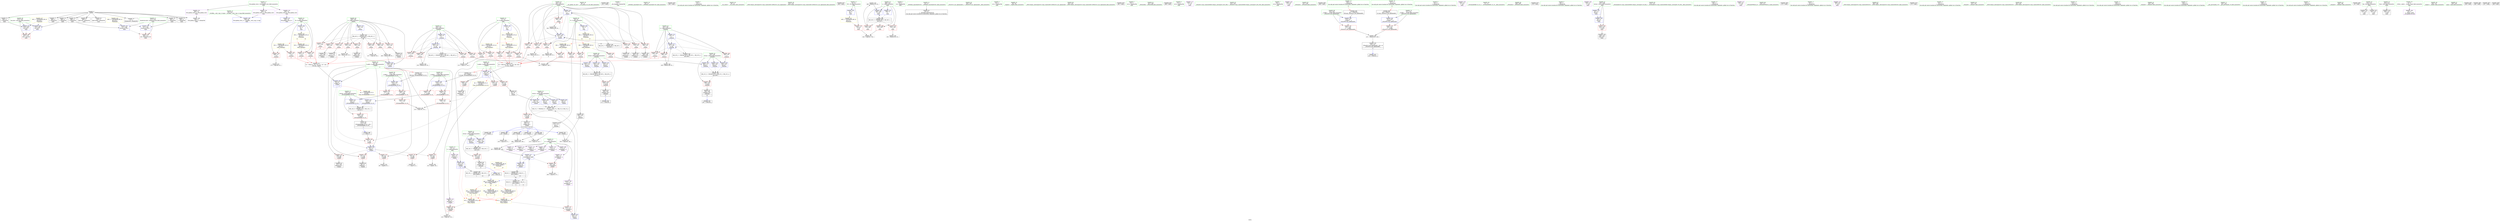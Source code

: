 digraph "SVFG" {
	label="SVFG";

	Node0x564db37927b0 [shape=record,color=grey,label="{NodeID: 0\nNullPtr}"];
	Node0x564db37927b0 -> Node0x564db37b8e50[style=solid];
	Node0x564db37927b0 -> Node0x564db37b8f50[style=solid];
	Node0x564db37927b0 -> Node0x564db37b9020[style=solid];
	Node0x564db37927b0 -> Node0x564db37b90f0[style=solid];
	Node0x564db37927b0 -> Node0x564db37b91c0[style=solid];
	Node0x564db37927b0 -> Node0x564db37b9290[style=solid];
	Node0x564db37927b0 -> Node0x564db37b9360[style=solid];
	Node0x564db37927b0 -> Node0x564db37b9430[style=solid];
	Node0x564db37927b0 -> Node0x564db37b9500[style=solid];
	Node0x564db37927b0 -> Node0x564db37ba830[style=solid];
	Node0x564db37cbc30 [shape=record,color=grey,label="{NodeID: 360\n132 = cmp(129, 131, )\n}"];
	Node0x564db37ba330 [shape=record,color=blue,label="{NodeID: 194\n15\<--9\nB\<--\nGlob }"];
	Node0x564db37ba330 -> Node0x564db37e4000[style=dashed];
	Node0x564db37b7340 [shape=record,color=purple,label="{NodeID: 111\n278\<--11\narrayidx12\<--a\n_Z4initv\n}"];
	Node0x564db37b5520 [shape=record,color=green,label="{NodeID: 28\n36\<--37\n__cxx_global_var_init\<--__cxx_global_var_init_field_insensitive\n}"];
	Node0x564db37bbb10 [shape=record,color=blue,label="{NodeID: 222\n203\<--229\ni\<--inc\n_Z4minbv\n}"];
	Node0x564db37bbb10 -> Node0x564db37bea20[style=dashed];
	Node0x564db37bbb10 -> Node0x564db37beaf0[style=dashed];
	Node0x564db37bbb10 -> Node0x564db37bebc0[style=dashed];
	Node0x564db37bbb10 -> Node0x564db37bec90[style=dashed];
	Node0x564db37bbb10 -> Node0x564db37bbb10[style=dashed];
	Node0x564db37bbb10 -> Node0x564db37dc140[style=dashed];
	Node0x564db37bd500 [shape=record,color=red,label="{NodeID: 139\n220\<--19\n\<--F\n_Z4minbv\n}"];
	Node0x564db37bd500 -> Node0x564db37b9e20[style=solid];
	Node0x564db37b7e10 [shape=record,color=green,label="{NodeID: 56\n315\<--316\nexn.slot\<--exn.slot_field_insensitive\nmain\n}"];
	Node0x564db37b7e10 -> Node0x564db37bfda0[style=solid];
	Node0x564db37b7e10 -> Node0x564db37c43b0[style=solid];
	Node0x564db37b7e10 -> Node0x564db37c4550[style=solid];
	Node0x564db37ff8c0 [shape=record,color=black,label="{NodeID: 499\n351 = PHI()\n}"];
	Node0x564db37bebc0 [shape=record,color=red,label="{NodeID: 167\n224\<--203\n\<--i\n_Z4minbv\n}"];
	Node0x564db37bebc0 -> Node0x564db37bba40[style=solid];
	Node0x564db37b97a0 [shape=record,color=black,label="{NodeID: 84\n98\<--97\nidxprom\<--\n_Z3getii\n}"];
	Node0x564db37b16a0 [shape=record,color=green,label="{NodeID: 1\n7\<--1\n__dso_handle\<--dummyObj\nGlob }"];
	Node0x564db379fbc0 [shape=record,color=black,label="{NodeID: 361\nMR_14V_3 = PHI(MR_14V_4, MR_14V_2, )\npts\{121 \}\n}"];
	Node0x564db379fbc0 -> Node0x564db37bdf90[style=dashed];
	Node0x564db37ba430 [shape=record,color=blue,label="{NodeID: 195\n17\<--9\nD\<--\nGlob }"];
	Node0x564db37ba430 -> Node0x564db37e40e0[style=dashed];
	Node0x564db37b7410 [shape=record,color=purple,label="{NodeID: 112\n281\<--11\narrayidx14\<--a\n_Z4initv\n}"];
	Node0x564db37b7410 -> Node0x564db37bf990[style=solid];
	Node0x564db37b5620 [shape=record,color=green,label="{NodeID: 29\n40\<--41\n_ZNSt8ios_base4InitC1Ev\<--_ZNSt8ios_base4InitC1Ev_field_insensitive\n}"];
	Node0x564db37c1630 [shape=record,color=yellow,style=double,label="{NodeID: 389\n26V_1 = ENCHI(MR_26V_0)\npts\{120000 140000 \}\nFun[_Z4mindv]|{<s0>6|<s1>6}}"];
	Node0x564db37c1630:s0 -> Node0x564db37c1c00[style=dashed,color=red];
	Node0x564db37c1630:s1 -> Node0x564db37c1ce0[style=dashed,color=red];
	Node0x564db37bbbe0 [shape=record,color=blue,label="{NodeID: 223\n201\<--194\nretval\<--\n_Z4minbv\n}"];
	Node0x564db37bbbe0 -> Node0x564db37dbc40[style=dashed];
	Node0x564db37bd5d0 [shape=record,color=red,label="{NodeID: 140\n115\<--63\n\<--retval\n_Z3getii\n}"];
	Node0x564db37bd5d0 -> Node0x564db37b9a10[style=solid];
	Node0x564db37b7ee0 [shape=record,color=green,label="{NodeID: 57\n317\<--318\nehselector.slot\<--ehselector.slot_field_insensitive\nmain\n}"];
	Node0x564db37b7ee0 -> Node0x564db37bfe70[style=solid];
	Node0x564db37b7ee0 -> Node0x564db37c4480[style=solid];
	Node0x564db37b7ee0 -> Node0x564db37c4620[style=solid];
	Node0x564db37ff9f0 [shape=record,color=black,label="{NodeID: 500\n356 = PHI()\n}"];
	Node0x564db37da4f0 [shape=record,color=yellow,style=double,label="{NodeID: 417\n58V_1 = ENCHI(MR_58V_0)\npts\{316 \}\nFun[main]}"];
	Node0x564db37da4f0 -> Node0x564db37c43b0[style=dashed];
	Node0x564db37da4f0 -> Node0x564db37c4550[style=dashed];
	Node0x564db37bec90 [shape=record,color=red,label="{NodeID: 168\n228\<--203\n\<--i\n_Z4minbv\n}"];
	Node0x564db37bec90 -> Node0x564db37c9830[style=solid];
	Node0x564db37b9870 [shape=record,color=black,label="{NodeID: 85\n107\<--106\nidxprom10\<--\n_Z3getii\n}"];
	Node0x564db37b1730 [shape=record,color=green,label="{NodeID: 2\n9\<--1\n\<--dummyObj\nCan only get source location for instruction, argument, global var or function.}"];
	Node0x564db37ba530 [shape=record,color=blue,label="{NodeID: 196\n19\<--9\nF\<--\nGlob }"];
	Node0x564db37ba530 -> Node0x564db37e41c0[style=dashed];
	Node0x564db37b74e0 [shape=record,color=purple,label="{NodeID: 113\n287\<--11\narrayidx17\<--a\n_Z4initv\n}"];
	Node0x564db37b5720 [shape=record,color=green,label="{NodeID: 30\n46\<--47\n__cxa_atexit\<--__cxa_atexit_field_insensitive\n}"];
	Node0x564db37bbcb0 [shape=record,color=blue,label="{NodeID: 224\n239\<--244\ni\<--\n_Z4initv\n}"];
	Node0x564db37bbcb0 -> Node0x564db37d8b10[style=dashed];
	Node0x564db37bd6a0 [shape=record,color=red,label="{NodeID: 141\n76\<--65\n\<--b.addr\n_Z3getii\n}"];
	Node0x564db37bd6a0 -> Node0x564db37cb7b0[style=solid];
	Node0x564db37b7fb0 [shape=record,color=green,label="{NodeID: 58\n323\<--324\n_ZNSt14basic_ifstreamIcSt11char_traitsIcEEC1EPKcSt13_Ios_Openmode\<--_ZNSt14basic_ifstreamIcSt11char_traitsIcEEC1EPKcSt13_Ios_Openmode_field_insensitive\n}"];
	Node0x564db37ffaf0 [shape=record,color=black,label="{NodeID: 501\n360 = PHI()\n}"];
	Node0x564db37da5d0 [shape=record,color=yellow,style=double,label="{NodeID: 418\n60V_1 = ENCHI(MR_60V_0)\npts\{318 \}\nFun[main]}"];
	Node0x564db37da5d0 -> Node0x564db37c4480[style=dashed];
	Node0x564db37da5d0 -> Node0x564db37c4620[style=dashed];
	Node0x564db37c96b0 [shape=record,color=grey,label="{NodeID: 335\n380 = Binary(379, 91, )\n}"];
	Node0x564db37c96b0 -> Node0x564db37c42e0[style=solid];
	Node0x564db37bed60 [shape=record,color=red,label="{NodeID: 169\n246\<--239\n\<--i\n_Z4initv\n}"];
	Node0x564db37bed60 -> Node0x564db37cb930[style=solid];
	Node0x564db37b9940 [shape=record,color=black,label="{NodeID: 86\n110\<--109\nidxprom12\<--\n_Z3getii\n}"];
	Node0x564db37b13a0 [shape=record,color=green,label="{NodeID: 3\n21\<--1\n.str\<--dummyObj\nGlob }"];
	Node0x564db37d8b10 [shape=record,color=black,label="{NodeID: 363\nMR_43V_3 = PHI(MR_43V_4, MR_43V_2, )\npts\{240 \}\n}"];
	Node0x564db37d8b10 -> Node0x564db37bed60[style=dashed];
	Node0x564db37d8b10 -> Node0x564db37bee30[style=dashed];
	Node0x564db37d8b10 -> Node0x564db37bef00[style=dashed];
	Node0x564db37d8b10 -> Node0x564db37befd0[style=dashed];
	Node0x564db37d8b10 -> Node0x564db37bf0a0[style=dashed];
	Node0x564db37d8b10 -> Node0x564db37bf170[style=dashed];
	Node0x564db37d8b10 -> Node0x564db37bf240[style=dashed];
	Node0x564db37d8b10 -> Node0x564db37bf310[style=dashed];
	Node0x564db37d8b10 -> Node0x564db37c4070[style=dashed];
	Node0x564db37ba630 [shape=record,color=blue,label="{NodeID: 197\n462\<--32\nllvm.global_ctors_0\<--\nGlob }"];
	Node0x564db37b75b0 [shape=record,color=purple,label="{NodeID: 114\n290\<--11\narrayidx19\<--a\n_Z4initv\n}"];
	Node0x564db37b75b0 -> Node0x564db37bbff0[style=solid];
	Node0x564db37b5820 [shape=record,color=green,label="{NodeID: 31\n45\<--51\n_ZNSt8ios_base4InitD1Ev\<--_ZNSt8ios_base4InitD1Ev_field_insensitive\n}"];
	Node0x564db37b5820 -> Node0x564db37b95d0[style=solid];
	Node0x564db37bbd80 [shape=record,color=blue,label="{NodeID: 225\n241\<--91\nj\<--\n_Z4initv\n}"];
	Node0x564db37bbd80 -> Node0x564db37bf3e0[style=dashed];
	Node0x564db37bbd80 -> Node0x564db37bf4b0[style=dashed];
	Node0x564db37bbd80 -> Node0x564db37bf580[style=dashed];
	Node0x564db37bbd80 -> Node0x564db37bf650[style=dashed];
	Node0x564db37bbd80 -> Node0x564db37bf720[style=dashed];
	Node0x564db37bbd80 -> Node0x564db37bf7f0[style=dashed];
	Node0x564db37bbd80 -> Node0x564db37bf8c0[style=dashed];
	Node0x564db37bbd80 -> Node0x564db37bc0c0[style=dashed];
	Node0x564db37bbd80 -> Node0x564db37d9010[style=dashed];
	Node0x564db37bd770 [shape=record,color=red,label="{NodeID: 142\n82\<--65\n\<--b.addr\n_Z3getii\n}"];
	Node0x564db37bd770 -> Node0x564db37cb630[style=solid];
	Node0x564db37b80b0 [shape=record,color=green,label="{NodeID: 59\n328\<--329\n_ZStorSt13_Ios_OpenmodeS_\<--_ZStorSt13_Ios_OpenmodeS__field_insensitive\n}"];
	Node0x564db37ffbf0 [shape=record,color=black,label="{NodeID: 502\n361 = PHI(144, )\n}"];
	Node0x564db37da6b0 [shape=record,color=yellow,style=double,label="{NodeID: 419\n26V_1 = ENCHI(MR_26V_0)\npts\{120000 140000 \}\nFun[main]|{<s0>13|<s1>13}}"];
	Node0x564db37da6b0:s0 -> Node0x564db37d9510[style=dashed,color=red];
	Node0x564db37da6b0:s1 -> Node0x564db37d9a10[style=dashed,color=red];
	Node0x564db37c9830 [shape=record,color=grey,label="{NodeID: 336\n229 = Binary(228, 91, )\n}"];
	Node0x564db37c9830 -> Node0x564db37bbb10[style=solid];
	Node0x564db37bee30 [shape=record,color=red,label="{NodeID: 170\n253\<--239\n\<--i\n_Z4initv\n}"];
	Node0x564db37bee30 -> Node0x564db37b9fc0[style=solid];
	Node0x564db37b9a10 [shape=record,color=black,label="{NodeID: 87\n60\<--115\n_Z3getii_ret\<--\n_Z3getii\n|{<s0>4|<s1>5|<s2>6|<s3>7|<s4>8|<s5>9}}"];
	Node0x564db37b9a10:s0 -> Node0x564db37fedd0[style=solid,color=blue];
	Node0x564db37b9a10:s1 -> Node0x564db37fef40[style=solid,color=blue];
	Node0x564db37b9a10:s2 -> Node0x564db37ff080[style=solid,color=blue];
	Node0x564db37b9a10:s3 -> Node0x564db37ff1c0[style=solid,color=blue];
	Node0x564db37b9a10:s4 -> Node0x564db37ff300[style=solid,color=blue];
	Node0x564db37b9a10:s5 -> Node0x564db37ff440[style=solid,color=blue];
	Node0x564db37b1430 [shape=record,color=green,label="{NodeID: 4\n23\<--1\n.str.1\<--dummyObj\nGlob }"];
	Node0x564db37d9010 [shape=record,color=black,label="{NodeID: 364\nMR_45V_2 = PHI(MR_45V_4, MR_45V_1, )\npts\{242 \}\n}"];
	Node0x564db37d9010 -> Node0x564db37bbd80[style=dashed];
	Node0x564db37ba730 [shape=record,color=blue,label="{NodeID: 198\n463\<--33\nllvm.global_ctors_1\<--_GLOBAL__sub_I_vpj_2_0.cpp\nGlob }"];
	Node0x564db37b7680 [shape=record,color=purple,label="{NodeID: 115\n99\<--13\narrayidx\<--l\n_Z3getii\n}"];
	Node0x564db37b7680 -> Node0x564db37bddf0[style=solid];
	Node0x564db37b5920 [shape=record,color=green,label="{NodeID: 32\n58\<--59\n_Z3getii\<--_Z3getii_field_insensitive\n}"];
	Node0x564db37bbe50 [shape=record,color=blue,label="{NodeID: 226\n255\<--252\narrayidx\<--\n_Z4initv\n|{|<s2>8|<s3>9}}"];
	Node0x564db37bbe50 -> Node0x564db37bbe50[style=dashed];
	Node0x564db37bbe50 -> Node0x564db37d9a10[style=dashed];
	Node0x564db37bbe50:s2 -> Node0x564db37c1ce0[style=dashed,color=red];
	Node0x564db37bbe50:s3 -> Node0x564db37c1ce0[style=dashed,color=red];
	Node0x564db37bd840 [shape=record,color=red,label="{NodeID: 143\n89\<--65\n\<--b.addr\n_Z3getii\n}"];
	Node0x564db37bd840 -> Node0x564db37cb330[style=solid];
	Node0x564db37b81b0 [shape=record,color=green,label="{NodeID: 60\n332\<--333\n_ZNSt14basic_ofstreamIcSt11char_traitsIcEEC1EPKcSt13_Ios_Openmode\<--_ZNSt14basic_ofstreamIcSt11char_traitsIcEEC1EPKcSt13_Ios_Openmode_field_insensitive\n}"];
	Node0x564db37ffdc0 [shape=record,color=black,label="{NodeID: 503\n362 = PHI()\n}"];
	Node0x564db37da7c0 [shape=record,color=yellow,style=double,label="{NodeID: 420\n20V_1 = ENCHI(MR_20V_0)\npts\{16 \}\nFun[_Z4maxfv]}"];
	Node0x564db37da7c0 -> Node0x564db37bcb40[style=dashed];
	Node0x564db37da7c0 -> Node0x564db37bcc10[style=dashed];
	Node0x564db37c99b0 [shape=record,color=grey,label="{NodeID: 337\n259 = Binary(258, 91, )\n|{<s0>8}}"];
	Node0x564db37c99b0:s0 -> Node0x564db3800b90[style=solid,color=red];
	Node0x564db37bef00 [shape=record,color=red,label="{NodeID: 171\n257\<--239\n\<--i\n_Z4initv\n|{<s0>8}}"];
	Node0x564db37bef00:s0 -> Node0x564db38005e0[style=solid,color=red];
	Node0x564db37b9ae0 [shape=record,color=black,label="{NodeID: 88\n117\<--140\n_ZSt3minIiERKT_S2_S2__ret\<--\n_ZSt3minIiERKT_S2_S2_\n|{<s0>3}}"];
	Node0x564db37b9ae0:s0 -> Node0x564db37fe990[style=solid,color=blue];
	Node0x564db37b14c0 [shape=record,color=green,label="{NodeID: 5\n25\<--1\n.str.2\<--dummyObj\nGlob }"];
	Node0x564db37d9510 [shape=record,color=black,label="{NodeID: 365\nMR_8V_2 = PHI(MR_8V_6, MR_8V_1, )\npts\{120000 \}\n|{|<s1>13}}"];
	Node0x564db37d9510 -> Node0x564db37dcb40[style=dashed];
	Node0x564db37d9510:s1 -> Node0x564db37e9a20[style=dashed,color=blue];
	Node0x564db37ba830 [shape=record,color=blue, style = dotted,label="{NodeID: 199\n464\<--3\nllvm.global_ctors_2\<--dummyVal\nGlob }"];
	Node0x564db37bc1c0 [shape=record,color=purple,label="{NodeID: 116\n255\<--13\narrayidx\<--l\n_Z4initv\n}"];
	Node0x564db37bc1c0 -> Node0x564db37bbe50[style=solid];
	Node0x564db37b5a20 [shape=record,color=green,label="{NodeID: 33\n63\<--64\nretval\<--retval_field_insensitive\n_Z3getii\n}"];
	Node0x564db37b5a20 -> Node0x564db37bd5d0[style=solid];
	Node0x564db37b5a20 -> Node0x564db37baba0[style=solid];
	Node0x564db37b5a20 -> Node0x564db37bac70[style=solid];
	Node0x564db37b5a20 -> Node0x564db37bad40[style=solid];
	Node0x564db37b5a20 -> Node0x564db37bae10[style=solid];
	Node0x564db37b5a20 -> Node0x564db37baee0[style=solid];
	Node0x564db37bbf20 [shape=record,color=blue,label="{NodeID: 227\n274\<--267\narrayidx10\<--add6\n_Z4initv\n}"];
	Node0x564db37bbf20 -> Node0x564db37bf990[style=dashed];
	Node0x564db37bbf20 -> Node0x564db37bbff0[style=dashed];
	Node0x564db37bbf20 -> Node0x564db37dcb40[style=dashed];
	Node0x564db37bd910 [shape=record,color=red,label="{NodeID: 144\n97\<--65\n\<--b.addr\n_Z3getii\n}"];
	Node0x564db37bd910 -> Node0x564db37b97a0[style=solid];
	Node0x564db37b82b0 [shape=record,color=green,label="{NodeID: 61\n337\<--338\n_ZNSirsERi\<--_ZNSirsERi_field_insensitive\n}"];
	Node0x564db37ffe90 [shape=record,color=black,label="{NodeID: 504\n366 = PHI()\n}"];
	Node0x564db37da8d0 [shape=record,color=yellow,style=double,label="{NodeID: 421\n22V_1 = ENCHI(MR_22V_0)\npts\{18 \}\nFun[_Z4maxfv]}"];
	Node0x564db37da8d0 -> Node0x564db37bce80[style=dashed];
	Node0x564db37da8d0 -> Node0x564db37bcf50[style=dashed];
	Node0x564db37c9b30 [shape=record,color=grey,label="{NodeID: 338\n264 = Binary(263, 91, )\n|{<s0>9}}"];
	Node0x564db37c9b30:s0 -> Node0x564db3800b90[style=solid,color=red];
	Node0x564db37befd0 [shape=record,color=red,label="{NodeID: 172\n261\<--239\n\<--i\n_Z4initv\n}"];
	Node0x564db37befd0 -> Node0x564db37c9cb0[style=solid];
	Node0x564db37b9bb0 [shape=record,color=black,label="{NodeID: 89\n144\<--160\n_Z4maxfv_ret\<--\n_Z4maxfv\n|{<s0>21}}"];
	Node0x564db37b9bb0:s0 -> Node0x564db37ffbf0[style=solid,color=blue];
	Node0x564db37a73a0 [shape=record,color=green,label="{NodeID: 6\n27\<--1\n.str.3\<--dummyObj\nGlob }"];
	Node0x564db37d9a10 [shape=record,color=black,label="{NodeID: 366\nMR_10V_2 = PHI(MR_10V_5, MR_10V_1, )\npts\{140000 \}\n|{|<s2>13}}"];
	Node0x564db37d9a10 -> Node0x564db37bbe50[style=dashed];
	Node0x564db37d9a10 -> Node0x564db37d9a10[style=dashed];
	Node0x564db37d9a10:s2 -> Node0x564db37e9a20[style=dashed,color=blue];
	Node0x564db37ba930 [shape=record,color=blue,label="{NodeID: 200\n65\<--61\nb.addr\<--b\n_Z3getii\n|{|<s2>3}}"];
	Node0x564db37ba930 -> Node0x564db37bdd20[style=dashed];
	Node0x564db37ba930 -> Node0x564db37baad0[style=dashed];
	Node0x564db37ba930:s2 -> Node0x564db37e3a60[style=dashed,color=red];
	Node0x564db37bc290 [shape=record,color=purple,label="{NodeID: 117\n320\<--21\n\<--.str\nmain\n}"];
	Node0x564db37b5af0 [shape=record,color=green,label="{NodeID: 34\n65\<--66\nb.addr\<--b.addr_field_insensitive\n_Z3getii\n|{|<s7>3}}"];
	Node0x564db37b5af0 -> Node0x564db37bd6a0[style=solid];
	Node0x564db37b5af0 -> Node0x564db37bd770[style=solid];
	Node0x564db37b5af0 -> Node0x564db37bd840[style=solid];
	Node0x564db37b5af0 -> Node0x564db37bd910[style=solid];
	Node0x564db37b5af0 -> Node0x564db37bd9e0[style=solid];
	Node0x564db37b5af0 -> Node0x564db37ba930[style=solid];
	Node0x564db37b5af0 -> Node0x564db37baad0[style=solid];
	Node0x564db37b5af0:s7 -> Node0x564db3800e10[style=solid,color=red];
	Node0x564db37bbff0 [shape=record,color=blue,label="{NodeID: 228\n290\<--87\narrayidx19\<--\n_Z4initv\n}"];
	Node0x564db37bbff0 -> Node0x564db37d9510[style=dashed];
	Node0x564db37bd9e0 [shape=record,color=red,label="{NodeID: 145\n106\<--65\n\<--b.addr\n_Z3getii\n}"];
	Node0x564db37bd9e0 -> Node0x564db37b9870[style=solid];
	Node0x564db37b83b0 [shape=record,color=green,label="{NodeID: 62\n352\<--353\n_ZStlsISt11char_traitsIcEERSt13basic_ostreamIcT_ES5_PKc\<--_ZStlsISt11char_traitsIcEERSt13basic_ostreamIcT_ES5_PKc_field_insensitive\n}"];
	Node0x564db37fff60 [shape=record,color=black,label="{NodeID: 505\n367 = PHI(164, )\n}"];
	Node0x564db37c9cb0 [shape=record,color=grey,label="{NodeID: 339\n262 = Binary(261, 91, )\n|{<s0>9}}"];
	Node0x564db37c9cb0:s0 -> Node0x564db38005e0[style=solid,color=red];
	Node0x564db37bf0a0 [shape=record,color=red,label="{NodeID: 173\n269\<--239\n\<--i\n_Z4initv\n}"];
	Node0x564db37bf0a0 -> Node0x564db37ba090[style=solid];
	Node0x564db37b9c80 [shape=record,color=black,label="{NodeID: 90\n182\<--181\nconv\<--\n_Z4mindv\n}"];
	Node0x564db37b9c80 -> Node0x564db37cb030[style=solid];
	Node0x564db37a7430 [shape=record,color=green,label="{NodeID: 7\n29\<--1\n.str.4\<--dummyObj\nGlob }"];
	Node0x564db37d9f10 [shape=record,color=black,label="{NodeID: 367\nMR_2V_3 = PHI(MR_2V_7, MR_2V_5, MR_2V_2, MR_2V_6, MR_2V_4, )\npts\{64 \}\n}"];
	Node0x564db37d9f10 -> Node0x564db37bd5d0[style=dashed];
	Node0x564db37baa00 [shape=record,color=blue,label="{NodeID: 201\n67\<--62\nd.addr\<--d\n_Z3getii\n|{|<s4>3}}"];
	Node0x564db37baa00 -> Node0x564db37bdab0[style=dashed];
	Node0x564db37baa00 -> Node0x564db37bdb80[style=dashed];
	Node0x564db37baa00 -> Node0x564db37bdc50[style=dashed];
	Node0x564db37baa00 -> Node0x564db37bdd20[style=dashed];
	Node0x564db37baa00:s4 -> Node0x564db37e3b70[style=dashed,color=red];
	Node0x564db37bc360 [shape=record,color=purple,label="{NodeID: 118\n330\<--23\n\<--.str.1\nmain\n}"];
	Node0x564db37b5bc0 [shape=record,color=green,label="{NodeID: 35\n67\<--68\nd.addr\<--d.addr_field_insensitive\n_Z3getii\n|{|<s4>3}}"];
	Node0x564db37b5bc0 -> Node0x564db37bdab0[style=solid];
	Node0x564db37b5bc0 -> Node0x564db37bdb80[style=solid];
	Node0x564db37b5bc0 -> Node0x564db37bdc50[style=solid];
	Node0x564db37b5bc0 -> Node0x564db37baa00[style=solid];
	Node0x564db37b5bc0:s4 -> Node0x564db3800f20[style=solid,color=red];
	Node0x564db37c1c00 [shape=record,color=yellow,style=double,label="{NodeID: 395\n8V_1 = ENCHI(MR_8V_0)\npts\{120000 \}\nFun[_Z3getii]}"];
	Node0x564db37c1c00 -> Node0x564db37bdec0[style=dashed];
	Node0x564db37bc0c0 [shape=record,color=blue,label="{NodeID: 229\n241\<--295\nj\<--inc\n_Z4initv\n}"];
	Node0x564db37bc0c0 -> Node0x564db37bf3e0[style=dashed];
	Node0x564db37bc0c0 -> Node0x564db37bf4b0[style=dashed];
	Node0x564db37bc0c0 -> Node0x564db37bf580[style=dashed];
	Node0x564db37bc0c0 -> Node0x564db37bf650[style=dashed];
	Node0x564db37bc0c0 -> Node0x564db37bf720[style=dashed];
	Node0x564db37bc0c0 -> Node0x564db37bf7f0[style=dashed];
	Node0x564db37bc0c0 -> Node0x564db37bf8c0[style=dashed];
	Node0x564db37bc0c0 -> Node0x564db37bc0c0[style=dashed];
	Node0x564db37bc0c0 -> Node0x564db37d9010[style=dashed];
	Node0x564db37bdab0 [shape=record,color=red,label="{NodeID: 146\n93\<--67\n\<--d.addr\n_Z3getii\n}"];
	Node0x564db37bdab0 -> Node0x564db37b96d0[style=solid];
	Node0x564db37b84b0 [shape=record,color=green,label="{NodeID: 63\n357\<--358\n_ZNSolsEi\<--_ZNSolsEi_field_insensitive\n}"];
	Node0x564db3800100 [shape=record,color=black,label="{NodeID: 506\n368 = PHI()\n}"];
	Node0x564db37daa90 [shape=record,color=yellow,style=double,label="{NodeID: 423\n26V_1 = ENCHI(MR_26V_0)\npts\{120000 140000 \}\nFun[_Z4maxfv]|{<s0>4|<s1>4|<s2>5|<s3>5}}"];
	Node0x564db37daa90:s0 -> Node0x564db37c1c00[style=dashed,color=red];
	Node0x564db37daa90:s1 -> Node0x564db37c1ce0[style=dashed,color=red];
	Node0x564db37daa90:s2 -> Node0x564db37c1c00[style=dashed,color=red];
	Node0x564db37daa90:s3 -> Node0x564db37c1ce0[style=dashed,color=red];
	Node0x564db37c9e30 [shape=record,color=grey,label="{NodeID: 340\n427 = Binary(425, 426, )\n}"];
	Node0x564db37c9e30 -> Node0x564db37b6e60[style=solid];
	Node0x564db37bf170 [shape=record,color=red,label="{NodeID: 174\n276\<--239\n\<--i\n_Z4initv\n}"];
	Node0x564db37bf170 -> Node0x564db37b67e0[style=solid];
	Node0x564db37b9d50 [shape=record,color=black,label="{NodeID: 91\n164\<--196\n_Z4mindv_ret\<--\n_Z4mindv\n|{<s0>24}}"];
	Node0x564db37b9d50:s0 -> Node0x564db37fff60[style=solid,color=blue];
	Node0x564db37a74c0 [shape=record,color=green,label="{NodeID: 8\n32\<--1\n\<--dummyObj\nCan only get source location for instruction, argument, global var or function.}"];
	Node0x564db37baad0 [shape=record,color=blue,label="{NodeID: 202\n65\<--74\nb.addr\<--\n_Z3getii\n}"];
	Node0x564db37baad0 -> Node0x564db37bd6a0[style=dashed];
	Node0x564db37baad0 -> Node0x564db37bd770[style=dashed];
	Node0x564db37baad0 -> Node0x564db37bd840[style=dashed];
	Node0x564db37baad0 -> Node0x564db37bd910[style=dashed];
	Node0x564db37baad0 -> Node0x564db37bd9e0[style=dashed];
	Node0x564db37bc430 [shape=record,color=purple,label="{NodeID: 119\n350\<--25\n\<--.str.2\nmain\n}"];
	Node0x564db37b5c90 [shape=record,color=green,label="{NodeID: 36\n72\<--73\n_ZSt3minIiERKT_S2_S2_\<--_ZSt3minIiERKT_S2_S2__field_insensitive\n}"];
	Node0x564db37c1ce0 [shape=record,color=yellow,style=double,label="{NodeID: 396\n10V_1 = ENCHI(MR_10V_0)\npts\{140000 \}\nFun[_Z3getii]}"];
	Node0x564db37c1ce0 -> Node0x564db37bddf0[style=dashed];
	Node0x564db37c4070 [shape=record,color=blue,label="{NodeID: 230\n239\<--300\ni\<--inc21\n_Z4initv\n}"];
	Node0x564db37c4070 -> Node0x564db37d8b10[style=dashed];
	Node0x564db37bdb80 [shape=record,color=red,label="{NodeID: 147\n101\<--67\n\<--d.addr\n_Z3getii\n}"];
	Node0x564db37bdb80 -> Node0x564db37cb1b0[style=solid];
	Node0x564db37b85b0 [shape=record,color=green,label="{NodeID: 64\n363\<--364\n_ZNSolsEx\<--_ZNSolsEx_field_insensitive\n}"];
	Node0x564db38001d0 [shape=record,color=black,label="{NodeID: 507\n370 = PHI()\n}"];
	Node0x564db37c9fb0 [shape=record,color=grey,label="{NodeID: 341\n267 = Binary(266, 268, )\n}"];
	Node0x564db37c9fb0 -> Node0x564db37bbf20[style=solid];
	Node0x564db37bf240 [shape=record,color=red,label="{NodeID: 175\n285\<--239\n\<--i\n_Z4initv\n}"];
	Node0x564db37bf240 -> Node0x564db37b6980[style=solid];
	Node0x564db37b9e20 [shape=record,color=black,label="{NodeID: 92\n221\<--220\nconv\<--\n_Z4minbv\n}"];
	Node0x564db37b9e20 -> Node0x564db37caeb0[style=solid];
	Node0x564db37b0700 [shape=record,color=green,label="{NodeID: 9\n80\<--1\n\<--dummyObj\nCan only get source location for instruction, argument, global var or function.}"];
	Node0x564db37baba0 [shape=record,color=blue,label="{NodeID: 203\n63\<--80\nretval\<--\n_Z3getii\n}"];
	Node0x564db37baba0 -> Node0x564db37d9f10[style=dashed];
	Node0x564db37bc500 [shape=record,color=purple,label="{NodeID: 120\n359\<--27\n\<--.str.3\nmain\n}"];
	Node0x564db37b5d90 [shape=record,color=green,label="{NodeID: 37\n120\<--121\nretval\<--retval_field_insensitive\n_ZSt3minIiERKT_S2_S2_\n}"];
	Node0x564db37b5d90 -> Node0x564db37bdf90[style=solid];
	Node0x564db37b5d90 -> Node0x564db37bb150[style=solid];
	Node0x564db37b5d90 -> Node0x564db37bb220[style=solid];
	Node0x564db37c1dc0 [shape=record,color=yellow,style=double,label="{NodeID: 397\n22V_1 = ENCHI(MR_22V_0)\npts\{18 \}\nFun[_Z4minbv]}"];
	Node0x564db37c1dc0 -> Node0x564db37bd020[style=dashed];
	Node0x564db37c1dc0 -> Node0x564db37bd0f0[style=dashed];
	Node0x564db37c1dc0 -> Node0x564db37bd1c0[style=dashed];
	Node0x564db37c4140 [shape=record,color=blue,label="{NodeID: 231\n307\<--9\nretval\<--\nmain\n}"];
	Node0x564db37c4140 -> Node0x564db37c46f0[style=dashed];
	Node0x564db37bdc50 [shape=record,color=red,label="{NodeID: 148\n109\<--67\n\<--d.addr\n_Z3getii\n}"];
	Node0x564db37bdc50 -> Node0x564db37b9940[style=solid];
	Node0x564db37b86b0 [shape=record,color=green,label="{NodeID: 65\n374\<--375\n_ZSt4endlIcSt11char_traitsIcEERSt13basic_ostreamIT_T0_ES6_\<--_ZSt4endlIcSt11char_traitsIcEERSt13basic_ostreamIT_T0_ES6__field_insensitive\n}"];
	Node0x564db38002a0 [shape=record,color=black,label="{NodeID: 508\n371 = PHI(200, )\n}"];
	Node0x564db37ca130 [shape=record,color=grey,label="{NodeID: 342\n266 = Binary(260, 265, )\n}"];
	Node0x564db37ca130 -> Node0x564db37c9fb0[style=solid];
	Node0x564db37bf310 [shape=record,color=red,label="{NodeID: 176\n299\<--239\n\<--i\n_Z4initv\n}"];
	Node0x564db37bf310 -> Node0x564db37ca730[style=solid];
	Node0x564db37b9ef0 [shape=record,color=black,label="{NodeID: 93\n200\<--234\n_Z4minbv_ret\<--\n_Z4minbv\n|{<s0>27}}"];
	Node0x564db37b9ef0:s0 -> Node0x564db38002a0[style=solid,color=blue];
	Node0x564db37b0790 [shape=record,color=green,label="{NodeID: 10\n84\<--1\n\<--dummyObj\nCan only get source location for instruction, argument, global var or function.}"];
	Node0x564db37bac70 [shape=record,color=blue,label="{NodeID: 204\n63\<--87\nretval\<--\n_Z3getii\n}"];
	Node0x564db37bac70 -> Node0x564db37d9f10[style=dashed];
	Node0x564db37bc5d0 [shape=record,color=purple,label="{NodeID: 121\n365\<--29\n\<--.str.4\nmain\n}"];
	Node0x564db37b5e60 [shape=record,color=green,label="{NodeID: 38\n122\<--123\n__a.addr\<--__a.addr_field_insensitive\n_ZSt3minIiERKT_S2_S2_\n}"];
	Node0x564db37b5e60 -> Node0x564db37be060[style=solid];
	Node0x564db37b5e60 -> Node0x564db37be130[style=solid];
	Node0x564db37b5e60 -> Node0x564db37bafb0[style=solid];
	Node0x564db37c1ed0 [shape=record,color=yellow,style=double,label="{NodeID: 398\n29V_1 = ENCHI(MR_29V_0)\npts\{20 \}\nFun[_Z4minbv]}"];
	Node0x564db37c1ed0 -> Node0x564db37bd430[style=dashed];
	Node0x564db37c1ed0 -> Node0x564db37bd500[style=dashed];
	Node0x564db37c4210 [shape=record,color=blue,label="{NodeID: 232\n309\<--9\ni\<--\nmain\n}"];
	Node0x564db37c4210 -> Node0x564db37c0420[style=dashed];
	Node0x564db37bdd20 [shape=record,color=red,label="{NodeID: 149\n74\<--71\n\<--call\n_Z3getii\n}"];
	Node0x564db37bdd20 -> Node0x564db37baad0[style=solid];
	Node0x564db37b87b0 [shape=record,color=green,label="{NodeID: 66\n376\<--377\n_ZNSolsEPFRSoS_E\<--_ZNSolsEPFRSoS_E_field_insensitive\n}"];
	Node0x564db3800440 [shape=record,color=black,label="{NodeID: 509\n372 = PHI()\n}"];
	Node0x564db37ca2b0 [shape=record,color=grey,label="{NodeID: 343\n355 = Binary(354, 91, )\n}"];
	Node0x564db37bf3e0 [shape=record,color=red,label="{NodeID: 177\n252\<--241\n\<--j\n_Z4initv\n}"];
	Node0x564db37bf3e0 -> Node0x564db37bbe50[style=solid];
	Node0x564db37b9fc0 [shape=record,color=black,label="{NodeID: 94\n254\<--253\nidxprom\<--\n_Z4initv\n}"];
	Node0x564db37b0820 [shape=record,color=green,label="{NodeID: 11\n87\<--1\n\<--dummyObj\nCan only get source location for instruction, argument, global var or function.}"];
	Node0x564db37bad40 [shape=record,color=blue,label="{NodeID: 205\n63\<--94\nretval\<--conv\n_Z3getii\n}"];
	Node0x564db37bad40 -> Node0x564db37d9f10[style=dashed];
	Node0x564db37bc6a0 [shape=record,color=purple,label="{NodeID: 122\n369\<--29\n\<--.str.4\nmain\n}"];
	Node0x564db37b5f30 [shape=record,color=green,label="{NodeID: 39\n124\<--125\n__b.addr\<--__b.addr_field_insensitive\n_ZSt3minIiERKT_S2_S2_\n}"];
	Node0x564db37b5f30 -> Node0x564db37be200[style=solid];
	Node0x564db37b5f30 -> Node0x564db37be2d0[style=solid];
	Node0x564db37b5f30 -> Node0x564db37bb080[style=solid];
	Node0x564db37c42e0 [shape=record,color=blue,label="{NodeID: 233\n309\<--380\ni\<--inc\nmain\n}"];
	Node0x564db37c42e0 -> Node0x564db37c0420[style=dashed];
	Node0x564db37bddf0 [shape=record,color=red,label="{NodeID: 150\n100\<--99\n\<--arrayidx\n_Z3getii\n}"];
	Node0x564db37bddf0 -> Node0x564db37cb1b0[style=solid];
	Node0x564db37b88b0 [shape=record,color=green,label="{NodeID: 67\n395\<--396\n_ZNSt14basic_ofstreamIcSt11char_traitsIcEED1Ev\<--_ZNSt14basic_ofstreamIcSt11char_traitsIcEED1Ev_field_insensitive\n}"];
	Node0x564db3800510 [shape=record,color=black,label="{NodeID: 510\n373 = PHI()\n}"];
	Node0x564db37ca430 [shape=record,color=grey,label="{NodeID: 344\n190 = Binary(189, 91, )\n}"];
	Node0x564db37ca430 -> Node0x564db37bb700[style=solid];
	Node0x564db37bf4b0 [shape=record,color=red,label="{NodeID: 178\n258\<--241\n\<--j\n_Z4initv\n}"];
	Node0x564db37bf4b0 -> Node0x564db37c99b0[style=solid];
	Node0x564db37ba090 [shape=record,color=black,label="{NodeID: 95\n270\<--269\nidxprom7\<--\n_Z4initv\n}"];
	Node0x564db37b08b0 [shape=record,color=green,label="{NodeID: 12\n91\<--1\n\<--dummyObj\nCan only get source location for instruction, argument, global var or function.}"];
	Node0x564db37dbc40 [shape=record,color=black,label="{NodeID: 372\nMR_38V_3 = PHI(MR_38V_5, MR_38V_2, MR_38V_4, )\npts\{202 \}\n}"];
	Node0x564db37dbc40 -> Node0x564db37be950[style=dashed];
	Node0x564db37bae10 [shape=record,color=blue,label="{NodeID: 206\n63\<--87\nretval\<--\n_Z3getii\n}"];
	Node0x564db37bae10 -> Node0x564db37d9f10[style=dashed];
	Node0x564db37bc770 [shape=record,color=purple,label="{NodeID: 123\n462\<--31\nllvm.global_ctors_0\<--llvm.global_ctors\nGlob }"];
	Node0x564db37bc770 -> Node0x564db37ba630[style=solid];
	Node0x564db37b6000 [shape=record,color=green,label="{NodeID: 40\n142\<--143\n_Z4maxfv\<--_Z4maxfv_field_insensitive\n}"];
	Node0x564db37e9a20 [shape=record,color=yellow,style=double,label="{NodeID: 483\n26V_2 = CSCHI(MR_26V_1)\npts\{120000 140000 \}\nCS[]|{<s0>21|<s1>24|<s2>27}}"];
	Node0x564db37e9a20:s0 -> Node0x564db37daa90[style=dashed,color=red];
	Node0x564db37e9a20:s1 -> Node0x564db37c1630[style=dashed,color=red];
	Node0x564db37e9a20:s2 -> Node0x564db37e35a0[style=dashed,color=red];
	Node0x564db37c43b0 [shape=record,color=blue,label="{NodeID: 234\n315\<--384\nexn.slot\<--\nmain\n}"];
	Node0x564db37c43b0 -> Node0x564db37bfda0[style=dashed];
	Node0x564db37bdec0 [shape=record,color=red,label="{NodeID: 151\n112\<--111\n\<--arrayidx13\n_Z3getii\n}"];
	Node0x564db37bdec0 -> Node0x564db37baee0[style=solid];
	Node0x564db37b89b0 [shape=record,color=green,label="{NodeID: 68\n401\<--402\n_ZNSt14basic_ifstreamIcSt11char_traitsIcEED1Ev\<--_ZNSt14basic_ifstreamIcSt11char_traitsIcEED1Ev_field_insensitive\n}"];
	Node0x564db38005e0 [shape=record,color=black,label="{NodeID: 511\n61 = PHI(147, 155, 178, 217, 257, 262, )\n0th arg _Z3getii }"];
	Node0x564db38005e0 -> Node0x564db37ba930[style=solid];
	Node0x564db37ca5b0 [shape=record,color=grey,label="{NodeID: 345\n295 = Binary(294, 91, )\n}"];
	Node0x564db37ca5b0 -> Node0x564db37bc0c0[style=solid];
	Node0x564db37bf580 [shape=record,color=red,label="{NodeID: 179\n263\<--241\n\<--j\n_Z4initv\n}"];
	Node0x564db37bf580 -> Node0x564db37c9b30[style=solid];
	Node0x564db37b6710 [shape=record,color=black,label="{NodeID: 96\n273\<--272\nidxprom9\<--\n_Z4initv\n}"];
	Node0x564db37b0a30 [shape=record,color=green,label="{NodeID: 13\n153\<--1\n\<--dummyObj\nCan only get source location for instruction, argument, global var or function.}"];
	Node0x564db37dc140 [shape=record,color=black,label="{NodeID: 373\nMR_40V_2 = PHI(MR_40V_4, MR_40V_1, MR_40V_4, )\npts\{204 \}\n}"];
	Node0x564db37baee0 [shape=record,color=blue,label="{NodeID: 207\n63\<--112\nretval\<--\n_Z3getii\n}"];
	Node0x564db37baee0 -> Node0x564db37d9f10[style=dashed];
	Node0x564db37bc870 [shape=record,color=purple,label="{NodeID: 124\n463\<--31\nllvm.global_ctors_1\<--llvm.global_ctors\nGlob }"];
	Node0x564db37bc870 -> Node0x564db37ba730[style=solid];
	Node0x564db37b6100 [shape=record,color=green,label="{NodeID: 41\n145\<--146\nretval\<--retval_field_insensitive\n_Z4maxfv\n}"];
	Node0x564db37b6100 -> Node0x564db37be540[style=solid];
	Node0x564db37b6100 -> Node0x564db37bb2f0[style=solid];
	Node0x564db37b6100 -> Node0x564db37bb3c0[style=solid];
	Node0x564db37fc120 [shape=record,color=black,label="{NodeID: 484\n418 = PHI(327, )\n1st arg _ZStorSt13_Ios_OpenmodeS_ }"];
	Node0x564db37fc120 -> Node0x564db37c4890[style=solid];
	Node0x564db37e35a0 [shape=record,color=yellow,style=double,label="{NodeID: 401\n26V_1 = ENCHI(MR_26V_0)\npts\{120000 140000 \}\nFun[_Z4minbv]|{<s0>7|<s1>7}}"];
	Node0x564db37e35a0:s0 -> Node0x564db37c1c00[style=dashed,color=red];
	Node0x564db37e35a0:s1 -> Node0x564db37c1ce0[style=dashed,color=red];
	Node0x564db37c4480 [shape=record,color=blue,label="{NodeID: 235\n317\<--386\nehselector.slot\<--\nmain\n}"];
	Node0x564db37c4480 -> Node0x564db37bfe70[style=dashed];
	Node0x564db37bdf90 [shape=record,color=red,label="{NodeID: 152\n140\<--120\n\<--retval\n_ZSt3minIiERKT_S2_S2_\n}"];
	Node0x564db37bdf90 -> Node0x564db37b9ae0[style=solid];
	Node0x564db37b8ab0 [shape=record,color=green,label="{NodeID: 69\n419\<--420\n__a.addr\<--__a.addr_field_insensitive\n_ZStorSt13_Ios_OpenmodeS_\n}"];
	Node0x564db37b8ab0 -> Node0x564db37bff40[style=solid];
	Node0x564db37b8ab0 -> Node0x564db37c47c0[style=solid];
	Node0x564db3800b90 [shape=record,color=black,label="{NodeID: 512\n62 = PHI(148, 156, 179, 218, 259, 264, )\n1st arg _Z3getii }"];
	Node0x564db3800b90 -> Node0x564db37baa00[style=solid];
	Node0x564db37ca730 [shape=record,color=grey,label="{NodeID: 346\n300 = Binary(299, 91, )\n}"];
	Node0x564db37ca730 -> Node0x564db37c4070[style=solid];
	Node0x564db37bf650 [shape=record,color=red,label="{NodeID: 180\n272\<--241\n\<--j\n_Z4initv\n}"];
	Node0x564db37bf650 -> Node0x564db37b6710[style=solid];
	Node0x564db37b67e0 [shape=record,color=black,label="{NodeID: 97\n277\<--276\nidxprom11\<--\n_Z4initv\n}"];
	Node0x564db37b0ac0 [shape=record,color=green,label="{NodeID: 14\n194\<--1\n\<--dummyObj\nCan only get source location for instruction, argument, global var or function.}"];
	Node0x564db37bafb0 [shape=record,color=blue,label="{NodeID: 208\n122\<--118\n__a.addr\<--__a\n_ZSt3minIiERKT_S2_S2_\n}"];
	Node0x564db37bafb0 -> Node0x564db37be060[style=dashed];
	Node0x564db37bafb0 -> Node0x564db37be130[style=dashed];
	Node0x564db37bc970 [shape=record,color=purple,label="{NodeID: 125\n464\<--31\nllvm.global_ctors_2\<--llvm.global_ctors\nGlob }"];
	Node0x564db37bc970 -> Node0x564db37ba830[style=solid];
	Node0x564db37b61d0 [shape=record,color=green,label="{NodeID: 42\n162\<--163\n_Z4mindv\<--_Z4mindv_field_insensitive\n}"];
	Node0x564db37fdc90 [shape=record,color=black,label="{NodeID: 485\n417 = PHI(326, )\n0th arg _ZStorSt13_Ios_OpenmodeS_ }"];
	Node0x564db37fdc90 -> Node0x564db37c47c0[style=solid];
	Node0x564db37c4550 [shape=record,color=blue,label="{NodeID: 236\n315\<--390\nexn.slot\<--\nmain\n}"];
	Node0x564db37c4550 -> Node0x564db37bfda0[style=dashed];
	Node0x564db37be060 [shape=record,color=red,label="{NodeID: 153\n130\<--122\n\<--__a.addr\n_ZSt3minIiERKT_S2_S2_\n}"];
	Node0x564db37be060 -> Node0x564db37be470[style=solid];
	Node0x564db37b8b80 [shape=record,color=green,label="{NodeID: 70\n421\<--422\n__b.addr\<--__b.addr_field_insensitive\n_ZStorSt13_Ios_OpenmodeS_\n}"];
	Node0x564db37b8b80 -> Node0x564db37ba160[style=solid];
	Node0x564db37b8b80 -> Node0x564db37c4890[style=solid];
	Node0x564db3800e10 [shape=record,color=black,label="{NodeID: 513\n118 = PHI(65, )\n0th arg _ZSt3minIiERKT_S2_S2_ }"];
	Node0x564db3800e10 -> Node0x564db37bafb0[style=solid];
	Node0x564db37ca8b0 [shape=record,color=grey,label="{NodeID: 347\n170 = cmp(169, 91, )\n}"];
	Node0x564db37bf720 [shape=record,color=red,label="{NodeID: 181\n279\<--241\n\<--j\n_Z4initv\n}"];
	Node0x564db37bf720 -> Node0x564db37b68b0[style=solid];
	Node0x564db37b68b0 [shape=record,color=black,label="{NodeID: 98\n280\<--279\nidxprom13\<--\n_Z4initv\n}"];
	Node0x564db37b0b90 [shape=record,color=green,label="{NodeID: 15\n244\<--1\n\<--dummyObj\nCan only get source location for instruction, argument, global var or function.}"];
	Node0x564db37dcb40 [shape=record,color=black,label="{NodeID: 375\nMR_8V_3 = PHI(MR_8V_4, MR_8V_2, )\npts\{120000 \}\n|{|<s2>8|<s3>9}}"];
	Node0x564db37dcb40 -> Node0x564db37bbf20[style=dashed];
	Node0x564db37dcb40 -> Node0x564db37d9510[style=dashed];
	Node0x564db37dcb40:s2 -> Node0x564db37c1c00[style=dashed,color=red];
	Node0x564db37dcb40:s3 -> Node0x564db37c1c00[style=dashed,color=red];
	Node0x564db37bb080 [shape=record,color=blue,label="{NodeID: 209\n124\<--119\n__b.addr\<--__b\n_ZSt3minIiERKT_S2_S2_\n}"];
	Node0x564db37bb080 -> Node0x564db37be200[style=dashed];
	Node0x564db37bb080 -> Node0x564db37be2d0[style=dashed];
	Node0x564db37bca70 [shape=record,color=red,label="{NodeID: 126\n342\<--8\n\<--NT\nmain\n}"];
	Node0x564db37bca70 -> Node0x564db37cb4b0[style=solid];
	Node0x564db37b62d0 [shape=record,color=green,label="{NodeID: 43\n165\<--166\nretval\<--retval_field_insensitive\n_Z4mindv\n}"];
	Node0x564db37b62d0 -> Node0x564db37be610[style=solid];
	Node0x564db37b62d0 -> Node0x564db37bb490[style=solid];
	Node0x564db37b62d0 -> Node0x564db37bb630[style=solid];
	Node0x564db37b62d0 -> Node0x564db37bb7d0[style=solid];
	Node0x564db37fe990 [shape=record,color=black,label="{NodeID: 486\n71 = PHI(117, )\n}"];
	Node0x564db37fe990 -> Node0x564db37bdd20[style=solid];
	Node0x564db37c4620 [shape=record,color=blue,label="{NodeID: 237\n317\<--392\nehselector.slot\<--\nmain\n}"];
	Node0x564db37c4620 -> Node0x564db37bfe70[style=dashed];
	Node0x564db37be130 [shape=record,color=red,label="{NodeID: 154\n137\<--122\n\<--__a.addr\n_ZSt3minIiERKT_S2_S2_\n}"];
	Node0x564db37be130 -> Node0x564db37bb220[style=solid];
	Node0x564db37b8c50 [shape=record,color=green,label="{NodeID: 71\n429\<--430\n__gxx_personality_v0\<--__gxx_personality_v0_field_insensitive\n}"];
	Node0x564db3800f20 [shape=record,color=black,label="{NodeID: 514\n119 = PHI(67, )\n1st arg _ZSt3minIiERKT_S2_S2_ }"];
	Node0x564db3800f20 -> Node0x564db37bb080[style=solid];
	Node0x564db37caa30 [shape=record,color=grey,label="{NodeID: 348\n215 = cmp(213, 214, )\n}"];
	Node0x564db37bf7f0 [shape=record,color=red,label="{NodeID: 182\n288\<--241\n\<--j\n_Z4initv\n}"];
	Node0x564db37bf7f0 -> Node0x564db37b6a50[style=solid];
	Node0x564db37b6980 [shape=record,color=black,label="{NodeID: 99\n286\<--285\nidxprom16\<--\n_Z4initv\n}"];
	Node0x564db37b0c60 [shape=record,color=green,label="{NodeID: 16\n268\<--1\n\<--dummyObj\nCan only get source location for instruction, argument, global var or function.}"];
	Node0x564db37bb150 [shape=record,color=blue,label="{NodeID: 210\n120\<--134\nretval\<--\n_ZSt3minIiERKT_S2_S2_\n}"];
	Node0x564db37bb150 -> Node0x564db379fbc0[style=dashed];
	Node0x564db37bcb40 [shape=record,color=red,label="{NodeID: 127\n147\<--15\n\<--B\n_Z4maxfv\n|{<s0>4}}"];
	Node0x564db37bcb40:s0 -> Node0x564db38005e0[style=solid,color=red];
	Node0x564db37b63a0 [shape=record,color=green,label="{NodeID: 44\n167\<--168\ni\<--i_field_insensitive\n_Z4mindv\n}"];
	Node0x564db37b63a0 -> Node0x564db37be6e0[style=solid];
	Node0x564db37b63a0 -> Node0x564db37be7b0[style=solid];
	Node0x564db37b63a0 -> Node0x564db37be880[style=solid];
	Node0x564db37b63a0 -> Node0x564db37bb560[style=solid];
	Node0x564db37b63a0 -> Node0x564db37bb700[style=solid];
	Node0x564db37febc0 [shape=record,color=black,label="{NodeID: 487\n325 = PHI(416, )\n}"];
	Node0x564db37c46f0 [shape=record,color=blue,label="{NodeID: 238\n307\<--9\nretval\<--\nmain\n}"];
	Node0x564db37c46f0 -> Node0x564db37bfa60[style=dashed];
	Node0x564db37be200 [shape=record,color=red,label="{NodeID: 155\n128\<--124\n\<--__b.addr\n_ZSt3minIiERKT_S2_S2_\n}"];
	Node0x564db37be200 -> Node0x564db37be3a0[style=solid];
	Node0x564db37b8d50 [shape=record,color=green,label="{NodeID: 72\n33\<--458\n_GLOBAL__sub_I_vpj_2_0.cpp\<--_GLOBAL__sub_I_vpj_2_0.cpp_field_insensitive\n}"];
	Node0x564db37b8d50 -> Node0x564db37ba730[style=solid];
	Node0x564db37cabb0 [shape=record,color=grey,label="{NodeID: 349\n207 = cmp(205, 206, )\n}"];
	Node0x564db37bf8c0 [shape=record,color=red,label="{NodeID: 183\n294\<--241\n\<--j\n_Z4initv\n}"];
	Node0x564db37bf8c0 -> Node0x564db37ca5b0[style=solid];
	Node0x564db37b6a50 [shape=record,color=black,label="{NodeID: 100\n289\<--288\nidxprom18\<--\n_Z4initv\n}"];
	Node0x564db37b0d30 [shape=record,color=green,label="{NodeID: 17\n322\<--1\n\<--dummyObj\nCan only get source location for instruction, argument, global var or function.}"];
	Node0x564db37bb220 [shape=record,color=blue,label="{NodeID: 211\n120\<--137\nretval\<--\n_ZSt3minIiERKT_S2_S2_\n}"];
	Node0x564db37bb220 -> Node0x564db379fbc0[style=dashed];
	Node0x564db37bcc10 [shape=record,color=red,label="{NodeID: 128\n155\<--15\n\<--B\n_Z4maxfv\n|{<s0>5}}"];
	Node0x564db37bcc10:s0 -> Node0x564db38005e0[style=solid,color=red];
	Node0x564db37b6470 [shape=record,color=green,label="{NodeID: 45\n198\<--199\n_Z4minbv\<--_Z4minbv_field_insensitive\n}"];
	Node0x564db37fed00 [shape=record,color=black,label="{NodeID: 488\n43 = PHI()\n}"];
	Node0x564db37c47c0 [shape=record,color=blue,label="{NodeID: 239\n419\<--417\n__a.addr\<--__a\n_ZStorSt13_Ios_OpenmodeS_\n}"];
	Node0x564db37c47c0 -> Node0x564db37bff40[style=dashed];
	Node0x564db37be2d0 [shape=record,color=red,label="{NodeID: 156\n134\<--124\n\<--__b.addr\n_ZSt3minIiERKT_S2_S2_\n}"];
	Node0x564db37be2d0 -> Node0x564db37bb150[style=solid];
	Node0x564db37b8e50 [shape=record,color=black,label="{NodeID: 73\n2\<--3\ndummyVal\<--dummyVal\n}"];
	Node0x564db37cad30 [shape=record,color=grey,label="{NodeID: 350\n283 = cmp(282, 87, )\n}"];
	Node0x564db37bf990 [shape=record,color=red,label="{NodeID: 184\n282\<--281\n\<--arrayidx14\n_Z4initv\n}"];
	Node0x564db37bf990 -> Node0x564db37cad30[style=solid];
	Node0x564db37b6b20 [shape=record,color=black,label="{NodeID: 101\n335\<--311\n\<--fin\nmain\n}"];
	Node0x564db37b4cb0 [shape=record,color=green,label="{NodeID: 18\n326\<--1\n\<--dummyObj\nCan only get source location for instruction, argument, global var or function.|{<s0>11}}"];
	Node0x564db37b4cb0:s0 -> Node0x564db37fdc90[style=solid,color=red];
	Node0x564db37bb2f0 [shape=record,color=blue,label="{NodeID: 212\n145\<--153\nretval\<--\n_Z4maxfv\n}"];
	Node0x564db37bb2f0 -> Node0x564db37ddf40[style=dashed];
	Node0x564db37bcce0 [shape=record,color=red,label="{NodeID: 129\n169\<--15\n\<--B\n_Z4mindv\n}"];
	Node0x564db37bcce0 -> Node0x564db37ca8b0[style=solid];
	Node0x564db37b6570 [shape=record,color=green,label="{NodeID: 46\n201\<--202\nretval\<--retval_field_insensitive\n_Z4minbv\n}"];
	Node0x564db37b6570 -> Node0x564db37be950[style=solid];
	Node0x564db37b6570 -> Node0x564db37bb8a0[style=solid];
	Node0x564db37b6570 -> Node0x564db37bba40[style=solid];
	Node0x564db37b6570 -> Node0x564db37bbbe0[style=solid];
	Node0x564db37fedd0 [shape=record,color=black,label="{NodeID: 489\n149 = PHI(60, )\n}"];
	Node0x564db37fedd0 -> Node0x564db37cbab0[style=solid];
	Node0x564db37e3a60 [shape=record,color=yellow,style=double,label="{NodeID: 406\n4V_1 = ENCHI(MR_4V_0)\npts\{66 \}\nFun[_ZSt3minIiERKT_S2_S2_]}"];
	Node0x564db37e3a60 -> Node0x564db37be470[style=dashed];
	Node0x564db37c4890 [shape=record,color=blue,label="{NodeID: 240\n421\<--418\n__b.addr\<--__b\n_ZStorSt13_Ios_OpenmodeS_\n}"];
	Node0x564db37c4890 -> Node0x564db37ba160[style=dashed];
	Node0x564db37be3a0 [shape=record,color=red,label="{NodeID: 157\n129\<--128\n\<--\n_ZSt3minIiERKT_S2_S2_\n}"];
	Node0x564db37be3a0 -> Node0x564db37cbc30[style=solid];
	Node0x564db37b8f50 [shape=record,color=black,label="{NodeID: 74\n383\<--3\n\<--dummyVal\nmain\n}"];
	Node0x564db37caeb0 [shape=record,color=grey,label="{NodeID: 351\n222 = cmp(219, 221, )\n}"];
	Node0x564db37bfa60 [shape=record,color=red,label="{NodeID: 185\n403\<--307\n\<--retval\nmain\n}"];
	Node0x564db37bfa60 -> Node0x564db37b6d90[style=solid];
	Node0x564db37b6bf0 [shape=record,color=black,label="{NodeID: 102\n345\<--311\n\<--fin\nmain\n}"];
	Node0x564db37b4d40 [shape=record,color=green,label="{NodeID: 19\n327\<--1\n\<--dummyObj\nCan only get source location for instruction, argument, global var or function.|{<s0>11}}"];
	Node0x564db37b4d40:s0 -> Node0x564db37fc120[style=solid,color=red];
	Node0x564db37ddf40 [shape=record,color=black,label="{NodeID: 379\nMR_24V_3 = PHI(MR_24V_4, MR_24V_2, )\npts\{146 \}\n}"];
	Node0x564db37ddf40 -> Node0x564db37be540[style=dashed];
	Node0x564db37bb3c0 [shape=record,color=blue,label="{NodeID: 213\n145\<--157\nretval\<--call1\n_Z4maxfv\n}"];
	Node0x564db37bb3c0 -> Node0x564db37ddf40[style=dashed];
	Node0x564db37bcdb0 [shape=record,color=red,label="{NodeID: 130\n178\<--15\n\<--B\n_Z4mindv\n|{<s0>6}}"];
	Node0x564db37bcdb0:s0 -> Node0x564db38005e0[style=solid,color=red];
	Node0x564db37b6640 [shape=record,color=green,label="{NodeID: 47\n203\<--204\ni\<--i_field_insensitive\n_Z4minbv\n}"];
	Node0x564db37b6640 -> Node0x564db37bea20[style=solid];
	Node0x564db37b6640 -> Node0x564db37beaf0[style=solid];
	Node0x564db37b6640 -> Node0x564db37bebc0[style=solid];
	Node0x564db37b6640 -> Node0x564db37bec90[style=solid];
	Node0x564db37b6640 -> Node0x564db37bb970[style=solid];
	Node0x564db37b6640 -> Node0x564db37bbb10[style=solid];
	Node0x564db37fef40 [shape=record,color=black,label="{NodeID: 490\n157 = PHI(60, )\n}"];
	Node0x564db37fef40 -> Node0x564db37bb3c0[style=solid];
	Node0x564db37e3b70 [shape=record,color=yellow,style=double,label="{NodeID: 407\n6V_1 = ENCHI(MR_6V_0)\npts\{68 \}\nFun[_ZSt3minIiERKT_S2_S2_]}"];
	Node0x564db37e3b70 -> Node0x564db37be3a0[style=dashed];
	Node0x564db37be470 [shape=record,color=red,label="{NodeID: 158\n131\<--130\n\<--\n_ZSt3minIiERKT_S2_S2_\n}"];
	Node0x564db37be470 -> Node0x564db37cbc30[style=solid];
	Node0x564db37b9020 [shape=record,color=black,label="{NodeID: 75\n384\<--3\n\<--dummyVal\nmain\n}"];
	Node0x564db37b9020 -> Node0x564db37c43b0[style=solid];
	Node0x564db37cb030 [shape=record,color=grey,label="{NodeID: 352\n183 = cmp(180, 182, )\n}"];
	Node0x564db37bfb30 [shape=record,color=red,label="{NodeID: 186\n341\<--309\n\<--i\nmain\n}"];
	Node0x564db37bfb30 -> Node0x564db37cb4b0[style=solid];
	Node0x564db37b6cc0 [shape=record,color=black,label="{NodeID: 103\n349\<--313\n\<--fout\nmain\n}"];
	Node0x564db37b4dd0 [shape=record,color=green,label="{NodeID: 20\n4\<--6\n_ZStL8__ioinit\<--_ZStL8__ioinit_field_insensitive\nGlob }"];
	Node0x564db37b4dd0 -> Node0x564db37b6f30[style=solid];
	Node0x564db37bb490 [shape=record,color=blue,label="{NodeID: 214\n165\<--172\nretval\<--\n_Z4mindv\n}"];
	Node0x564db37bb490 -> Node0x564db37de940[style=dashed];
	Node0x564db37bce80 [shape=record,color=red,label="{NodeID: 131\n148\<--17\n\<--D\n_Z4maxfv\n|{<s0>4}}"];
	Node0x564db37bce80:s0 -> Node0x564db3800b90[style=solid,color=red];
	Node0x564db37b7730 [shape=record,color=green,label="{NodeID: 48\n236\<--237\n_Z4initv\<--_Z4initv_field_insensitive\n}"];
	Node0x564db37ff080 [shape=record,color=black,label="{NodeID: 491\n180 = PHI(60, )\n}"];
	Node0x564db37ff080 -> Node0x564db37cb030[style=solid];
	Node0x564db37be540 [shape=record,color=red,label="{NodeID: 159\n160\<--145\n\<--retval\n_Z4maxfv\n}"];
	Node0x564db37be540 -> Node0x564db37b9bb0[style=solid];
	Node0x564db37b90f0 [shape=record,color=black,label="{NodeID: 76\n386\<--3\n\<--dummyVal\nmain\n}"];
	Node0x564db37b90f0 -> Node0x564db37c4480[style=solid];
	Node0x564db37cb1b0 [shape=record,color=grey,label="{NodeID: 353\n102 = cmp(100, 101, )\n}"];
	Node0x564db37bfc00 [shape=record,color=red,label="{NodeID: 187\n354\<--309\n\<--i\nmain\n}"];
	Node0x564db37bfc00 -> Node0x564db37ca2b0[style=solid];
	Node0x564db37b6d90 [shape=record,color=black,label="{NodeID: 104\n306\<--403\nmain_ret\<--\nmain\n}"];
	Node0x564db37b4e60 [shape=record,color=green,label="{NodeID: 21\n8\<--10\nNT\<--NT_field_insensitive\nGlob }"];
	Node0x564db37b4e60 -> Node0x564db37bca70[style=solid];
	Node0x564db37b4e60 -> Node0x564db37ba230[style=solid];
	Node0x564db37de940 [shape=record,color=black,label="{NodeID: 381\nMR_31V_3 = PHI(MR_31V_5, MR_31V_2, MR_31V_4, )\npts\{166 \}\n}"];
	Node0x564db37de940 -> Node0x564db37be610[style=dashed];
	Node0x564db37bb560 [shape=record,color=blue,label="{NodeID: 215\n167\<--9\ni\<--\n_Z4mindv\n}"];
	Node0x564db37bb560 -> Node0x564db37be6e0[style=dashed];
	Node0x564db37bb560 -> Node0x564db37be7b0[style=dashed];
	Node0x564db37bb560 -> Node0x564db37be880[style=dashed];
	Node0x564db37bb560 -> Node0x564db37bb700[style=dashed];
	Node0x564db37bb560 -> Node0x564db37dee40[style=dashed];
	Node0x564db37bcf50 [shape=record,color=red,label="{NodeID: 132\n156\<--17\n\<--D\n_Z4maxfv\n|{<s0>5}}"];
	Node0x564db37bcf50:s0 -> Node0x564db3800b90[style=solid,color=red];
	Node0x564db37b7830 [shape=record,color=green,label="{NodeID: 49\n239\<--240\ni\<--i_field_insensitive\n_Z4initv\n}"];
	Node0x564db37b7830 -> Node0x564db37bed60[style=solid];
	Node0x564db37b7830 -> Node0x564db37bee30[style=solid];
	Node0x564db37b7830 -> Node0x564db37bef00[style=solid];
	Node0x564db37b7830 -> Node0x564db37befd0[style=solid];
	Node0x564db37b7830 -> Node0x564db37bf0a0[style=solid];
	Node0x564db37b7830 -> Node0x564db37bf170[style=solid];
	Node0x564db37b7830 -> Node0x564db37bf240[style=solid];
	Node0x564db37b7830 -> Node0x564db37bf310[style=solid];
	Node0x564db37b7830 -> Node0x564db37bbcb0[style=solid];
	Node0x564db37b7830 -> Node0x564db37c4070[style=solid];
	Node0x564db37ff1c0 [shape=record,color=black,label="{NodeID: 492\n219 = PHI(60, )\n}"];
	Node0x564db37ff1c0 -> Node0x564db37caeb0[style=solid];
	Node0x564db37be610 [shape=record,color=red,label="{NodeID: 160\n196\<--165\n\<--retval\n_Z4mindv\n}"];
	Node0x564db37be610 -> Node0x564db37b9d50[style=solid];
	Node0x564db37b91c0 [shape=record,color=black,label="{NodeID: 77\n389\<--3\n\<--dummyVal\nmain\n}"];
	Node0x564db37cb330 [shape=record,color=grey,label="{NodeID: 354\n90 = cmp(89, 91, )\n}"];
	Node0x564db37bfcd0 [shape=record,color=red,label="{NodeID: 188\n379\<--309\n\<--i\nmain\n}"];
	Node0x564db37bfcd0 -> Node0x564db37c96b0[style=solid];
	Node0x564db37b6e60 [shape=record,color=black,label="{NodeID: 105\n416\<--427\n_ZStorSt13_Ios_OpenmodeS__ret\<--or\n_ZStorSt13_Ios_OpenmodeS_\n|{<s0>11}}"];
	Node0x564db37b6e60:s0 -> Node0x564db37febc0[style=solid,color=blue];
	Node0x564db37b4f20 [shape=record,color=green,label="{NodeID: 22\n11\<--12\na\<--a_field_insensitive\nGlob }"];
	Node0x564db37b4f20 -> Node0x564db37b7000[style=solid];
	Node0x564db37b4f20 -> Node0x564db37b70d0[style=solid];
	Node0x564db37b4f20 -> Node0x564db37b71a0[style=solid];
	Node0x564db37b4f20 -> Node0x564db37b7270[style=solid];
	Node0x564db37b4f20 -> Node0x564db37b7340[style=solid];
	Node0x564db37b4f20 -> Node0x564db37b7410[style=solid];
	Node0x564db37b4f20 -> Node0x564db37b74e0[style=solid];
	Node0x564db37b4f20 -> Node0x564db37b75b0[style=solid];
	Node0x564db37dee40 [shape=record,color=black,label="{NodeID: 382\nMR_33V_2 = PHI(MR_33V_4, MR_33V_1, MR_33V_4, )\npts\{168 \}\n}"];
	Node0x564db37bb630 [shape=record,color=blue,label="{NodeID: 216\n165\<--185\nretval\<--\n_Z4mindv\n}"];
	Node0x564db37bb630 -> Node0x564db37de940[style=dashed];
	Node0x564db37bd020 [shape=record,color=red,label="{NodeID: 133\n206\<--17\n\<--D\n_Z4minbv\n}"];
	Node0x564db37bd020 -> Node0x564db37cabb0[style=solid];
	Node0x564db37b7900 [shape=record,color=green,label="{NodeID: 50\n241\<--242\nj\<--j_field_insensitive\n_Z4initv\n}"];
	Node0x564db37b7900 -> Node0x564db37bf3e0[style=solid];
	Node0x564db37b7900 -> Node0x564db37bf4b0[style=solid];
	Node0x564db37b7900 -> Node0x564db37bf580[style=solid];
	Node0x564db37b7900 -> Node0x564db37bf650[style=solid];
	Node0x564db37b7900 -> Node0x564db37bf720[style=solid];
	Node0x564db37b7900 -> Node0x564db37bf7f0[style=solid];
	Node0x564db37b7900 -> Node0x564db37bf8c0[style=solid];
	Node0x564db37b7900 -> Node0x564db37bbd80[style=solid];
	Node0x564db37b7900 -> Node0x564db37bc0c0[style=solid];
	Node0x564db37ff300 [shape=record,color=black,label="{NodeID: 493\n260 = PHI(60, )\n}"];
	Node0x564db37ff300 -> Node0x564db37ca130[style=solid];
	Node0x564db37be6e0 [shape=record,color=red,label="{NodeID: 161\n179\<--167\n\<--i\n_Z4mindv\n|{<s0>6}}"];
	Node0x564db37be6e0:s0 -> Node0x564db3800b90[style=solid,color=red];
	Node0x564db37b9290 [shape=record,color=black,label="{NodeID: 78\n390\<--3\n\<--dummyVal\nmain\n}"];
	Node0x564db37b9290 -> Node0x564db37c4550[style=solid];
	Node0x564db37cb4b0 [shape=record,color=grey,label="{NodeID: 355\n343 = cmp(341, 342, )\n}"];
	Node0x564db37bfda0 [shape=record,color=red,label="{NodeID: 189\n407\<--315\nexn\<--exn.slot\nmain\n}"];
	Node0x564db37b6f30 [shape=record,color=purple,label="{NodeID: 106\n42\<--4\n\<--_ZStL8__ioinit\n__cxx_global_var_init\n}"];
	Node0x564db37b5020 [shape=record,color=green,label="{NodeID: 23\n13\<--14\nl\<--l_field_insensitive\nGlob }"];
	Node0x564db37b5020 -> Node0x564db37b7680[style=solid];
	Node0x564db37b5020 -> Node0x564db37bc1c0[style=solid];
	Node0x564db37bb700 [shape=record,color=blue,label="{NodeID: 217\n167\<--190\ni\<--inc\n_Z4mindv\n}"];
	Node0x564db37bb700 -> Node0x564db37be6e0[style=dashed];
	Node0x564db37bb700 -> Node0x564db37be7b0[style=dashed];
	Node0x564db37bb700 -> Node0x564db37be880[style=dashed];
	Node0x564db37bb700 -> Node0x564db37bb700[style=dashed];
	Node0x564db37bb700 -> Node0x564db37dee40[style=dashed];
	Node0x564db37bd0f0 [shape=record,color=red,label="{NodeID: 134\n214\<--17\n\<--D\n_Z4minbv\n}"];
	Node0x564db37bd0f0 -> Node0x564db37caa30[style=solid];
	Node0x564db37b79d0 [shape=record,color=green,label="{NodeID: 51\n304\<--305\nmain\<--main_field_insensitive\n}"];
	Node0x564db37ff440 [shape=record,color=black,label="{NodeID: 494\n265 = PHI(60, )\n}"];
	Node0x564db37ff440 -> Node0x564db37ca130[style=solid];
	Node0x564db37e3ef0 [shape=record,color=yellow,style=double,label="{NodeID: 411\n49V_1 = ENCHI(MR_49V_0)\npts\{10 \}\nFun[main]}"];
	Node0x564db37e3ef0 -> Node0x564db37bca70[style=dashed];
	Node0x564db37be7b0 [shape=record,color=red,label="{NodeID: 162\n185\<--167\n\<--i\n_Z4mindv\n}"];
	Node0x564db37be7b0 -> Node0x564db37bb630[style=solid];
	Node0x564db37b9360 [shape=record,color=black,label="{NodeID: 79\n392\<--3\n\<--dummyVal\nmain\n}"];
	Node0x564db37b9360 -> Node0x564db37c4620[style=solid];
	Node0x564db37cb630 [shape=record,color=grey,label="{NodeID: 356\n83 = cmp(82, 84, )\n}"];
	Node0x564db37bfe70 [shape=record,color=red,label="{NodeID: 190\n408\<--317\nsel\<--ehselector.slot\nmain\n}"];
	Node0x564db37b7000 [shape=record,color=purple,label="{NodeID: 107\n108\<--11\narrayidx11\<--a\n_Z3getii\n}"];
	Node0x564db37b5120 [shape=record,color=green,label="{NodeID: 24\n15\<--16\nB\<--B_field_insensitive\nGlob }"];
	Node0x564db37b5120 -> Node0x564db37bcb40[style=solid];
	Node0x564db37b5120 -> Node0x564db37bcc10[style=solid];
	Node0x564db37b5120 -> Node0x564db37bcce0[style=solid];
	Node0x564db37b5120 -> Node0x564db37bcdb0[style=solid];
	Node0x564db37b5120 -> Node0x564db37ba330[style=solid];
	Node0x564db37c0420 [shape=record,color=black,label="{NodeID: 384\nMR_56V_3 = PHI(MR_56V_4, MR_56V_2, )\npts\{310 \}\n}"];
	Node0x564db37c0420 -> Node0x564db37bfb30[style=dashed];
	Node0x564db37c0420 -> Node0x564db37bfc00[style=dashed];
	Node0x564db37c0420 -> Node0x564db37bfcd0[style=dashed];
	Node0x564db37c0420 -> Node0x564db37c42e0[style=dashed];
	Node0x564db37bb7d0 [shape=record,color=blue,label="{NodeID: 218\n165\<--194\nretval\<--\n_Z4mindv\n}"];
	Node0x564db37bb7d0 -> Node0x564db37de940[style=dashed];
	Node0x564db37bd1c0 [shape=record,color=red,label="{NodeID: 135\n218\<--17\n\<--D\n_Z4minbv\n|{<s0>7}}"];
	Node0x564db37bd1c0:s0 -> Node0x564db3800b90[style=solid,color=red];
	Node0x564db37b7ad0 [shape=record,color=green,label="{NodeID: 52\n307\<--308\nretval\<--retval_field_insensitive\nmain\n}"];
	Node0x564db37b7ad0 -> Node0x564db37bfa60[style=solid];
	Node0x564db37b7ad0 -> Node0x564db37c4140[style=solid];
	Node0x564db37b7ad0 -> Node0x564db37c46f0[style=solid];
	Node0x564db37ff580 [shape=record,color=black,label="{NodeID: 495\n336 = PHI()\n}"];
	Node0x564db37e4000 [shape=record,color=yellow,style=double,label="{NodeID: 412\n20V_1 = ENCHI(MR_20V_0)\npts\{16 \}\nFun[main]|{<s0>21|<s1>24}}"];
	Node0x564db37e4000:s0 -> Node0x564db37da7c0[style=dashed,color=red];
	Node0x564db37e4000:s1 -> Node0x564db340f680[style=dashed,color=red];
	Node0x564db37be880 [shape=record,color=red,label="{NodeID: 163\n189\<--167\n\<--i\n_Z4mindv\n}"];
	Node0x564db37be880 -> Node0x564db37ca430[style=solid];
	Node0x564db37b9430 [shape=record,color=black,label="{NodeID: 80\n409\<--3\nlpad.val\<--dummyVal\nmain\n}"];
	Node0x564db37cb7b0 [shape=record,color=grey,label="{NodeID: 357\n77 = cmp(76, 9, )\n}"];
	Node0x564db37bff40 [shape=record,color=red,label="{NodeID: 191\n425\<--419\n\<--__a.addr\n_ZStorSt13_Ios_OpenmodeS_\n}"];
	Node0x564db37bff40 -> Node0x564db37c9e30[style=solid];
	Node0x564db37b70d0 [shape=record,color=purple,label="{NodeID: 108\n111\<--11\narrayidx13\<--a\n_Z3getii\n}"];
	Node0x564db37b70d0 -> Node0x564db37bdec0[style=solid];
	Node0x564db37b5220 [shape=record,color=green,label="{NodeID: 25\n17\<--18\nD\<--D_field_insensitive\nGlob }"];
	Node0x564db37b5220 -> Node0x564db37bce80[style=solid];
	Node0x564db37b5220 -> Node0x564db37bcf50[style=solid];
	Node0x564db37b5220 -> Node0x564db37bd020[style=solid];
	Node0x564db37b5220 -> Node0x564db37bd0f0[style=solid];
	Node0x564db37b5220 -> Node0x564db37bd1c0[style=solid];
	Node0x564db37b5220 -> Node0x564db37ba430[style=solid];
	Node0x564db340f680 [shape=record,color=yellow,style=double,label="{NodeID: 385\n20V_1 = ENCHI(MR_20V_0)\npts\{16 \}\nFun[_Z4mindv]}"];
	Node0x564db340f680 -> Node0x564db37bcce0[style=dashed];
	Node0x564db340f680 -> Node0x564db37bcdb0[style=dashed];
	Node0x564db37bb8a0 [shape=record,color=blue,label="{NodeID: 219\n201\<--91\nretval\<--\n_Z4minbv\n}"];
	Node0x564db37bb8a0 -> Node0x564db37dbc40[style=dashed];
	Node0x564db37bd290 [shape=record,color=red,label="{NodeID: 136\n172\<--19\n\<--F\n_Z4mindv\n}"];
	Node0x564db37bd290 -> Node0x564db37bb490[style=solid];
	Node0x564db37b7ba0 [shape=record,color=green,label="{NodeID: 53\n309\<--310\ni\<--i_field_insensitive\nmain\n}"];
	Node0x564db37b7ba0 -> Node0x564db37bfb30[style=solid];
	Node0x564db37b7ba0 -> Node0x564db37bfc00[style=solid];
	Node0x564db37b7ba0 -> Node0x564db37bfcd0[style=solid];
	Node0x564db37b7ba0 -> Node0x564db37c4210[style=solid];
	Node0x564db37b7ba0 -> Node0x564db37c42e0[style=solid];
	Node0x564db37ff650 [shape=record,color=black,label="{NodeID: 496\n346 = PHI()\n}"];
	Node0x564db37e40e0 [shape=record,color=yellow,style=double,label="{NodeID: 413\n22V_1 = ENCHI(MR_22V_0)\npts\{18 \}\nFun[main]|{<s0>21|<s1>27}}"];
	Node0x564db37e40e0:s0 -> Node0x564db37da8d0[style=dashed,color=red];
	Node0x564db37e40e0:s1 -> Node0x564db37c1dc0[style=dashed,color=red];
	Node0x564db37be950 [shape=record,color=red,label="{NodeID: 164\n234\<--201\n\<--retval\n_Z4minbv\n}"];
	Node0x564db37be950 -> Node0x564db37b9ef0[style=solid];
	Node0x564db37b9500 [shape=record,color=black,label="{NodeID: 81\n410\<--3\nlpad.val36\<--dummyVal\nmain\n}"];
	Node0x564db37cb930 [shape=record,color=grey,label="{NodeID: 358\n247 = cmp(246, 84, )\n}"];
	Node0x564db37ba160 [shape=record,color=red,label="{NodeID: 192\n426\<--421\n\<--__b.addr\n_ZStorSt13_Ios_OpenmodeS_\n}"];
	Node0x564db37ba160 -> Node0x564db37c9e30[style=solid];
	Node0x564db37b71a0 [shape=record,color=purple,label="{NodeID: 109\n271\<--11\narrayidx8\<--a\n_Z4initv\n}"];
	Node0x564db37b5320 [shape=record,color=green,label="{NodeID: 26\n19\<--20\nF\<--F_field_insensitive\nGlob }"];
	Node0x564db37b5320 -> Node0x564db37bd290[style=solid];
	Node0x564db37b5320 -> Node0x564db37bd360[style=solid];
	Node0x564db37b5320 -> Node0x564db37bd430[style=solid];
	Node0x564db37b5320 -> Node0x564db37bd500[style=solid];
	Node0x564db37b5320 -> Node0x564db37ba530[style=solid];
	Node0x564db37c1390 [shape=record,color=yellow,style=double,label="{NodeID: 386\n29V_1 = ENCHI(MR_29V_0)\npts\{20 \}\nFun[_Z4mindv]}"];
	Node0x564db37c1390 -> Node0x564db37bd290[style=dashed];
	Node0x564db37c1390 -> Node0x564db37bd360[style=dashed];
	Node0x564db37bb970 [shape=record,color=blue,label="{NodeID: 220\n203\<--9\ni\<--\n_Z4minbv\n}"];
	Node0x564db37bb970 -> Node0x564db37bea20[style=dashed];
	Node0x564db37bb970 -> Node0x564db37beaf0[style=dashed];
	Node0x564db37bb970 -> Node0x564db37bebc0[style=dashed];
	Node0x564db37bb970 -> Node0x564db37bec90[style=dashed];
	Node0x564db37bb970 -> Node0x564db37bbb10[style=dashed];
	Node0x564db37bb970 -> Node0x564db37dc140[style=dashed];
	Node0x564db37bd360 [shape=record,color=red,label="{NodeID: 137\n181\<--19\n\<--F\n_Z4mindv\n}"];
	Node0x564db37bd360 -> Node0x564db37b9c80[style=solid];
	Node0x564db37b7c70 [shape=record,color=green,label="{NodeID: 54\n311\<--312\nfin\<--fin_field_insensitive\nmain\n}"];
	Node0x564db37b7c70 -> Node0x564db37b6b20[style=solid];
	Node0x564db37b7c70 -> Node0x564db37b6bf0[style=solid];
	Node0x564db37ff720 [shape=record,color=black,label="{NodeID: 497\n347 = PHI()\n}"];
	Node0x564db37e41c0 [shape=record,color=yellow,style=double,label="{NodeID: 414\n29V_1 = ENCHI(MR_29V_0)\npts\{20 \}\nFun[main]|{<s0>24|<s1>27}}"];
	Node0x564db37e41c0:s0 -> Node0x564db37c1390[style=dashed,color=red];
	Node0x564db37e41c0:s1 -> Node0x564db37c1ed0[style=dashed,color=red];
	Node0x564db37bea20 [shape=record,color=red,label="{NodeID: 165\n213\<--203\n\<--i\n_Z4minbv\n}"];
	Node0x564db37bea20 -> Node0x564db37caa30[style=solid];
	Node0x564db37b95d0 [shape=record,color=black,label="{NodeID: 82\n44\<--45\n\<--_ZNSt8ios_base4InitD1Ev\nCan only get source location for instruction, argument, global var or function.}"];
	Node0x564db37cbab0 [shape=record,color=grey,label="{NodeID: 359\n150 = cmp(149, 87, )\n}"];
	Node0x564db37ba230 [shape=record,color=blue,label="{NodeID: 193\n8\<--9\nNT\<--\nGlob }"];
	Node0x564db37ba230 -> Node0x564db37e3ef0[style=dashed];
	Node0x564db37b7270 [shape=record,color=purple,label="{NodeID: 110\n274\<--11\narrayidx10\<--a\n_Z4initv\n}"];
	Node0x564db37b7270 -> Node0x564db37bbf20[style=solid];
	Node0x564db37b5420 [shape=record,color=green,label="{NodeID: 27\n31\<--35\nllvm.global_ctors\<--llvm.global_ctors_field_insensitive\nGlob }"];
	Node0x564db37b5420 -> Node0x564db37bc770[style=solid];
	Node0x564db37b5420 -> Node0x564db37bc870[style=solid];
	Node0x564db37b5420 -> Node0x564db37bc970[style=solid];
	Node0x564db37bba40 [shape=record,color=blue,label="{NodeID: 221\n201\<--224\nretval\<--\n_Z4minbv\n}"];
	Node0x564db37bba40 -> Node0x564db37dbc40[style=dashed];
	Node0x564db37bd430 [shape=record,color=red,label="{NodeID: 138\n205\<--19\n\<--F\n_Z4minbv\n}"];
	Node0x564db37bd430 -> Node0x564db37cabb0[style=solid];
	Node0x564db37b7d40 [shape=record,color=green,label="{NodeID: 55\n313\<--314\nfout\<--fout_field_insensitive\nmain\n}"];
	Node0x564db37b7d40 -> Node0x564db37b6cc0[style=solid];
	Node0x564db37ff7f0 [shape=record,color=black,label="{NodeID: 498\n348 = PHI()\n}"];
	Node0x564db37beaf0 [shape=record,color=red,label="{NodeID: 166\n217\<--203\n\<--i\n_Z4minbv\n|{<s0>7}}"];
	Node0x564db37beaf0:s0 -> Node0x564db38005e0[style=solid,color=red];
	Node0x564db37b96d0 [shape=record,color=black,label="{NodeID: 83\n94\<--93\nconv\<--\n_Z3getii\n}"];
	Node0x564db37b96d0 -> Node0x564db37bad40[style=solid];
}
